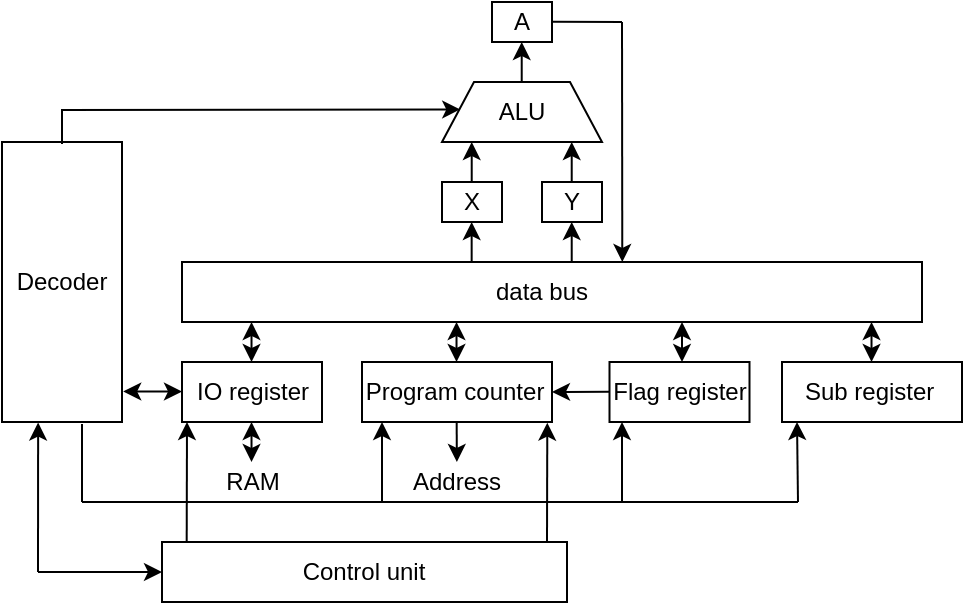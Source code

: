 <mxfile version="13.2.4" type="device"><diagram id="p8Rp0LpentRlbDGEJQkN" name="Page-1"><mxGraphModel dx="474" dy="280" grid="1" gridSize="10" guides="1" tooltips="1" connect="1" arrows="1" fold="1" page="1" pageScale="1" pageWidth="850" pageHeight="1100" math="0" shadow="0"><root><mxCell id="0"/><mxCell id="1" parent="0"/><mxCell id="sTP3EiuJDVrUFe4zMskh-2" value="" style="rounded=0;whiteSpace=wrap;html=1;" parent="1" vertex="1"><mxGeometry x="100" y="350" width="370" height="30" as="geometry"/></mxCell><mxCell id="sTP3EiuJDVrUFe4zMskh-3" value="" style="rounded=0;whiteSpace=wrap;html=1;" parent="1" vertex="1"><mxGeometry x="100" y="400" width="70" height="30" as="geometry"/></mxCell><mxCell id="sTP3EiuJDVrUFe4zMskh-7" value="IO register" style="text;html=1;strokeColor=none;fillColor=none;align=center;verticalAlign=middle;whiteSpace=wrap;rounded=0;" parent="1" vertex="1"><mxGeometry x="102.5" y="405" width="65" height="20" as="geometry"/></mxCell><mxCell id="sTP3EiuJDVrUFe4zMskh-9" value="" style="shape=trapezoid;perimeter=trapezoidPerimeter;whiteSpace=wrap;html=1;" parent="1" vertex="1"><mxGeometry x="230" y="260" width="80" height="30" as="geometry"/></mxCell><mxCell id="sTP3EiuJDVrUFe4zMskh-10" value="" style="rounded=0;whiteSpace=wrap;html=1;" parent="1" vertex="1"><mxGeometry x="230" y="310" width="30" height="20" as="geometry"/></mxCell><mxCell id="sTP3EiuJDVrUFe4zMskh-11" value="" style="rounded=0;whiteSpace=wrap;html=1;" parent="1" vertex="1"><mxGeometry x="280" y="310" width="30" height="20" as="geometry"/></mxCell><mxCell id="sTP3EiuJDVrUFe4zMskh-12" value="X" style="text;html=1;strokeColor=none;fillColor=none;align=center;verticalAlign=middle;whiteSpace=wrap;rounded=0;" parent="1" vertex="1"><mxGeometry x="225" y="310" width="40" height="20" as="geometry"/></mxCell><mxCell id="sTP3EiuJDVrUFe4zMskh-13" value="Y" style="text;html=1;strokeColor=none;fillColor=none;align=center;verticalAlign=middle;whiteSpace=wrap;rounded=0;" parent="1" vertex="1"><mxGeometry x="275" y="310" width="40" height="20" as="geometry"/></mxCell><mxCell id="sTP3EiuJDVrUFe4zMskh-14" value="" style="endArrow=classic;html=1;" parent="1" edge="1"><mxGeometry width="50" height="50" relative="1" as="geometry"><mxPoint x="244.83" y="350" as="sourcePoint"/><mxPoint x="244.83" y="330" as="targetPoint"/><Array as="points"><mxPoint x="244.83" y="340"/></Array></mxGeometry></mxCell><mxCell id="sTP3EiuJDVrUFe4zMskh-15" value="" style="endArrow=classic;html=1;" parent="1" edge="1"><mxGeometry width="50" height="50" relative="1" as="geometry"><mxPoint x="294.86" y="350" as="sourcePoint"/><mxPoint x="294.86" y="330" as="targetPoint"/><Array as="points"><mxPoint x="294.86" y="340"/></Array></mxGeometry></mxCell><mxCell id="sTP3EiuJDVrUFe4zMskh-16" value="" style="endArrow=classic;html=1;" parent="1" edge="1"><mxGeometry width="50" height="50" relative="1" as="geometry"><mxPoint x="244.86" y="310" as="sourcePoint"/><mxPoint x="244.86" y="290" as="targetPoint"/><Array as="points"><mxPoint x="244.86" y="300"/></Array></mxGeometry></mxCell><mxCell id="sTP3EiuJDVrUFe4zMskh-17" value="" style="endArrow=classic;html=1;" parent="1" edge="1"><mxGeometry width="50" height="50" relative="1" as="geometry"><mxPoint x="294.86" y="310" as="sourcePoint"/><mxPoint x="294.86" y="290" as="targetPoint"/><Array as="points"><mxPoint x="294.86" y="300"/></Array></mxGeometry></mxCell><mxCell id="sTP3EiuJDVrUFe4zMskh-18" value="ALU" style="text;html=1;strokeColor=none;fillColor=none;align=center;verticalAlign=middle;whiteSpace=wrap;rounded=0;" parent="1" vertex="1"><mxGeometry x="250" y="265" width="40" height="20" as="geometry"/></mxCell><mxCell id="sTP3EiuJDVrUFe4zMskh-21" value="" style="rounded=0;whiteSpace=wrap;html=1;" parent="1" vertex="1"><mxGeometry x="255" y="220" width="30" height="20" as="geometry"/></mxCell><mxCell id="sTP3EiuJDVrUFe4zMskh-22" value="A" style="text;html=1;strokeColor=none;fillColor=none;align=center;verticalAlign=middle;whiteSpace=wrap;rounded=0;" parent="1" vertex="1"><mxGeometry x="250" y="220" width="40" height="20" as="geometry"/></mxCell><mxCell id="sTP3EiuJDVrUFe4zMskh-23" value="" style="endArrow=classic;html=1;" parent="1" edge="1"><mxGeometry width="50" height="50" relative="1" as="geometry"><mxPoint x="269.86" y="260" as="sourcePoint"/><mxPoint x="269.86" y="240" as="targetPoint"/><Array as="points"><mxPoint x="269.86" y="250"/></Array></mxGeometry></mxCell><mxCell id="sTP3EiuJDVrUFe4zMskh-25" value="" style="rounded=0;whiteSpace=wrap;html=1;" parent="1" vertex="1"><mxGeometry x="313.75" y="400" width="70" height="30" as="geometry"/></mxCell><mxCell id="sTP3EiuJDVrUFe4zMskh-26" value="Flag register" style="text;html=1;strokeColor=none;fillColor=none;align=center;verticalAlign=middle;whiteSpace=wrap;rounded=0;" parent="1" vertex="1"><mxGeometry x="310" y="405" width="77.5" height="20" as="geometry"/></mxCell><mxCell id="sTP3EiuJDVrUFe4zMskh-30" value="" style="endArrow=none;html=1;" parent="1" edge="1"><mxGeometry width="50" height="50" relative="1" as="geometry"><mxPoint x="285" y="229.92" as="sourcePoint"/><mxPoint x="320" y="230" as="targetPoint"/><Array as="points"><mxPoint x="285" y="229.92"/></Array></mxGeometry></mxCell><mxCell id="sTP3EiuJDVrUFe4zMskh-31" value="data bus" style="text;html=1;strokeColor=none;fillColor=none;align=center;verticalAlign=middle;whiteSpace=wrap;rounded=0;" parent="1" vertex="1"><mxGeometry x="255" y="355" width="50" height="20" as="geometry"/></mxCell><mxCell id="sTP3EiuJDVrUFe4zMskh-32" value="" style="endArrow=classic;html=1;entryX=0.595;entryY=0;entryDx=0;entryDy=0;entryPerimeter=0;" parent="1" target="sTP3EiuJDVrUFe4zMskh-2" edge="1"><mxGeometry width="50" height="50" relative="1" as="geometry"><mxPoint x="320" y="230" as="sourcePoint"/><mxPoint x="430" y="190" as="targetPoint"/></mxGeometry></mxCell><mxCell id="sTP3EiuJDVrUFe4zMskh-33" value="" style="rounded=0;whiteSpace=wrap;html=1;" parent="1" vertex="1"><mxGeometry x="400" y="400" width="90" height="30" as="geometry"/></mxCell><mxCell id="sTP3EiuJDVrUFe4zMskh-34" value="Sub register&amp;nbsp;" style="text;html=1;strokeColor=none;fillColor=none;align=center;verticalAlign=middle;whiteSpace=wrap;rounded=0;" parent="1" vertex="1"><mxGeometry x="407.5" y="405" width="75" height="20" as="geometry"/></mxCell><mxCell id="sTP3EiuJDVrUFe4zMskh-37" value="" style="rounded=0;whiteSpace=wrap;html=1;" parent="1" vertex="1"><mxGeometry x="190" y="400" width="95" height="30" as="geometry"/></mxCell><mxCell id="sTP3EiuJDVrUFe4zMskh-40" value="Program counter" style="text;html=1;strokeColor=none;fillColor=none;align=center;verticalAlign=middle;whiteSpace=wrap;rounded=0;" parent="1" vertex="1"><mxGeometry x="190" y="405" width="92.5" height="20" as="geometry"/></mxCell><mxCell id="sTP3EiuJDVrUFe4zMskh-44" value="RAM" style="text;html=1;strokeColor=none;fillColor=none;align=center;verticalAlign=middle;whiteSpace=wrap;rounded=0;" parent="1" vertex="1"><mxGeometry x="112.5" y="450" width="45" height="20" as="geometry"/></mxCell><mxCell id="sTP3EiuJDVrUFe4zMskh-45" value="" style="endArrow=classic;html=1;entryX=1;entryY=0.5;entryDx=0;entryDy=0;" parent="1" target="sTP3EiuJDVrUFe4zMskh-37" edge="1"><mxGeometry width="50" height="50" relative="1" as="geometry"><mxPoint x="313.75" y="414.83" as="sourcePoint"/><mxPoint x="296.75" y="414.83" as="targetPoint"/></mxGeometry></mxCell><mxCell id="sTP3EiuJDVrUFe4zMskh-46" value="" style="endArrow=classic;html=1;" parent="1" target="sTP3EiuJDVrUFe4zMskh-48" edge="1"><mxGeometry width="50" height="50" relative="1" as="geometry"><mxPoint x="237.33" y="430" as="sourcePoint"/><mxPoint x="237" y="450" as="targetPoint"/></mxGeometry></mxCell><mxCell id="sTP3EiuJDVrUFe4zMskh-48" value="Address" style="text;html=1;strokeColor=none;fillColor=none;align=center;verticalAlign=middle;whiteSpace=wrap;rounded=0;" parent="1" vertex="1"><mxGeometry x="215" y="450" width="45" height="20" as="geometry"/></mxCell><mxCell id="sTP3EiuJDVrUFe4zMskh-49" value="&lt;br&gt;&lt;br&gt;&lt;br&gt;" style="rounded=0;whiteSpace=wrap;html=1;" parent="1" vertex="1"><mxGeometry x="10" y="290" width="60" height="140" as="geometry"/></mxCell><mxCell id="sTP3EiuJDVrUFe4zMskh-50" value="Decoder" style="text;html=1;strokeColor=none;fillColor=none;align=center;verticalAlign=middle;whiteSpace=wrap;rounded=0;" parent="1" vertex="1"><mxGeometry x="20" y="350" width="40" height="20" as="geometry"/></mxCell><mxCell id="sTP3EiuJDVrUFe4zMskh-54" value="" style="endArrow=none;html=1;endSize=65;comic=0;shadow=0;" parent="1" edge="1"><mxGeometry width="50" height="50" relative="1" as="geometry"><mxPoint x="40" y="291" as="sourcePoint"/><mxPoint x="40" y="273.5" as="targetPoint"/></mxGeometry></mxCell><mxCell id="sTP3EiuJDVrUFe4zMskh-56" value="" style="endArrow=classic;html=1;entryX=0.114;entryY=0.457;entryDx=0;entryDy=0;entryPerimeter=0;comic=0;" parent="1" target="sTP3EiuJDVrUFe4zMskh-9" edge="1"><mxGeometry width="50" height="50" relative="1" as="geometry"><mxPoint x="40" y="274" as="sourcePoint"/><mxPoint x="180" y="250" as="targetPoint"/></mxGeometry></mxCell><mxCell id="sTP3EiuJDVrUFe4zMskh-61" value="" style="endArrow=classic;html=1;shadow=0;" parent="1" edge="1"><mxGeometry width="50" height="50" relative="1" as="geometry"><mxPoint x="200" y="470" as="sourcePoint"/><mxPoint x="200" y="430" as="targetPoint"/></mxGeometry></mxCell><mxCell id="sTP3EiuJDVrUFe4zMskh-62" value="" style="endArrow=classic;html=1;shadow=0;" parent="1" edge="1"><mxGeometry width="50" height="50" relative="1" as="geometry"><mxPoint x="320" y="470" as="sourcePoint"/><mxPoint x="320" y="430" as="targetPoint"/></mxGeometry></mxCell><mxCell id="sTP3EiuJDVrUFe4zMskh-63" value="" style="endArrow=classic;html=1;shadow=0;" parent="1" edge="1"><mxGeometry width="50" height="50" relative="1" as="geometry"><mxPoint x="408" y="470" as="sourcePoint"/><mxPoint x="407.5" y="430" as="targetPoint"/></mxGeometry></mxCell><mxCell id="sTP3EiuJDVrUFe4zMskh-64" value="" style="endArrow=none;html=1;shadow=0;" parent="1" edge="1"><mxGeometry width="50" height="50" relative="1" as="geometry"><mxPoint x="408" y="470" as="sourcePoint"/><mxPoint x="50" y="470" as="targetPoint"/></mxGeometry></mxCell><mxCell id="sTP3EiuJDVrUFe4zMskh-65" value="" style="endArrow=none;html=1;shadow=0;" parent="1" edge="1"><mxGeometry width="50" height="50" relative="1" as="geometry"><mxPoint x="50" y="470" as="sourcePoint"/><mxPoint x="50" y="431" as="targetPoint"/></mxGeometry></mxCell><mxCell id="sTP3EiuJDVrUFe4zMskh-66" value="" style="rounded=0;whiteSpace=wrap;html=1;" parent="1" vertex="1"><mxGeometry x="90" y="490" width="202.5" height="30" as="geometry"/></mxCell><mxCell id="sTP3EiuJDVrUFe4zMskh-67" value="Control unit" style="text;html=1;strokeColor=none;fillColor=none;align=center;verticalAlign=middle;whiteSpace=wrap;rounded=0;" parent="1" vertex="1"><mxGeometry x="156.25" y="495" width="70" height="20" as="geometry"/></mxCell><mxCell id="sTP3EiuJDVrUFe4zMskh-68" value="" style="endArrow=classic;html=1;shadow=0;exitX=0.061;exitY=-0.011;exitDx=0;exitDy=0;exitPerimeter=0;" parent="1" source="sTP3EiuJDVrUFe4zMskh-66" edge="1"><mxGeometry width="50" height="50" relative="1" as="geometry"><mxPoint x="102.5" y="470" as="sourcePoint"/><mxPoint x="102.5" y="430" as="targetPoint"/></mxGeometry></mxCell><mxCell id="sTP3EiuJDVrUFe4zMskh-69" value="" style="endArrow=classic;html=1;shadow=0;exitX=0.061;exitY=-0.011;exitDx=0;exitDy=0;exitPerimeter=0;" parent="1" edge="1"><mxGeometry width="50" height="50" relative="1" as="geometry"><mxPoint x="282.502" y="490.0" as="sourcePoint"/><mxPoint x="282.65" y="430.33" as="targetPoint"/></mxGeometry></mxCell><mxCell id="vpdonPWAEf0pBDoMhLHE-2" value="" style="endArrow=classic;html=1;entryX=0;entryY=0.5;entryDx=0;entryDy=0;" parent="1" target="sTP3EiuJDVrUFe4zMskh-66" edge="1"><mxGeometry width="50" height="50" relative="1" as="geometry"><mxPoint x="28" y="505" as="sourcePoint"/><mxPoint x="90" y="490" as="targetPoint"/></mxGeometry></mxCell><mxCell id="QxC8LG3pu4at3JTOvMuq-1" value="" style="endArrow=classic;startArrow=classic;html=1;" edge="1" parent="1"><mxGeometry width="50" height="50" relative="1" as="geometry"><mxPoint x="134.76" y="400" as="sourcePoint"/><mxPoint x="134.76" y="380" as="targetPoint"/></mxGeometry></mxCell><mxCell id="QxC8LG3pu4at3JTOvMuq-2" value="" style="endArrow=classic;startArrow=classic;html=1;" edge="1" parent="1"><mxGeometry width="50" height="50" relative="1" as="geometry"><mxPoint x="237.26" y="400" as="sourcePoint"/><mxPoint x="237.26" y="380" as="targetPoint"/></mxGeometry></mxCell><mxCell id="QxC8LG3pu4at3JTOvMuq-3" value="" style="endArrow=classic;startArrow=classic;html=1;" edge="1" parent="1"><mxGeometry width="50" height="50" relative="1" as="geometry"><mxPoint x="350" y="400" as="sourcePoint"/><mxPoint x="350" y="380" as="targetPoint"/></mxGeometry></mxCell><mxCell id="QxC8LG3pu4at3JTOvMuq-4" value="" style="endArrow=classic;startArrow=classic;html=1;" edge="1" parent="1"><mxGeometry width="50" height="50" relative="1" as="geometry"><mxPoint x="444.76" y="400" as="sourcePoint"/><mxPoint x="444.76" y="380" as="targetPoint"/></mxGeometry></mxCell><mxCell id="QxC8LG3pu4at3JTOvMuq-5" value="" style="endArrow=classic;startArrow=classic;html=1;" edge="1" parent="1"><mxGeometry width="50" height="50" relative="1" as="geometry"><mxPoint x="134.76" y="450" as="sourcePoint"/><mxPoint x="134.76" y="430" as="targetPoint"/></mxGeometry></mxCell><mxCell id="QxC8LG3pu4at3JTOvMuq-6" value="" style="endArrow=classic;startArrow=classic;html=1;exitX=1.01;exitY=0.891;exitDx=0;exitDy=0;exitPerimeter=0;" edge="1" parent="1" source="sTP3EiuJDVrUFe4zMskh-49"><mxGeometry width="50" height="50" relative="1" as="geometry"><mxPoint x="80.0" y="414.76" as="sourcePoint"/><mxPoint x="100" y="414.76" as="targetPoint"/></mxGeometry></mxCell><mxCell id="QxC8LG3pu4at3JTOvMuq-7" value="" style="endArrow=classic;html=1;entryX=0.301;entryY=1.002;entryDx=0;entryDy=0;entryPerimeter=0;" edge="1" parent="1" target="sTP3EiuJDVrUFe4zMskh-49"><mxGeometry width="50" height="50" relative="1" as="geometry"><mxPoint x="28" y="505" as="sourcePoint"/><mxPoint x="80" y="530" as="targetPoint"/></mxGeometry></mxCell></root></mxGraphModel></diagram></mxfile>